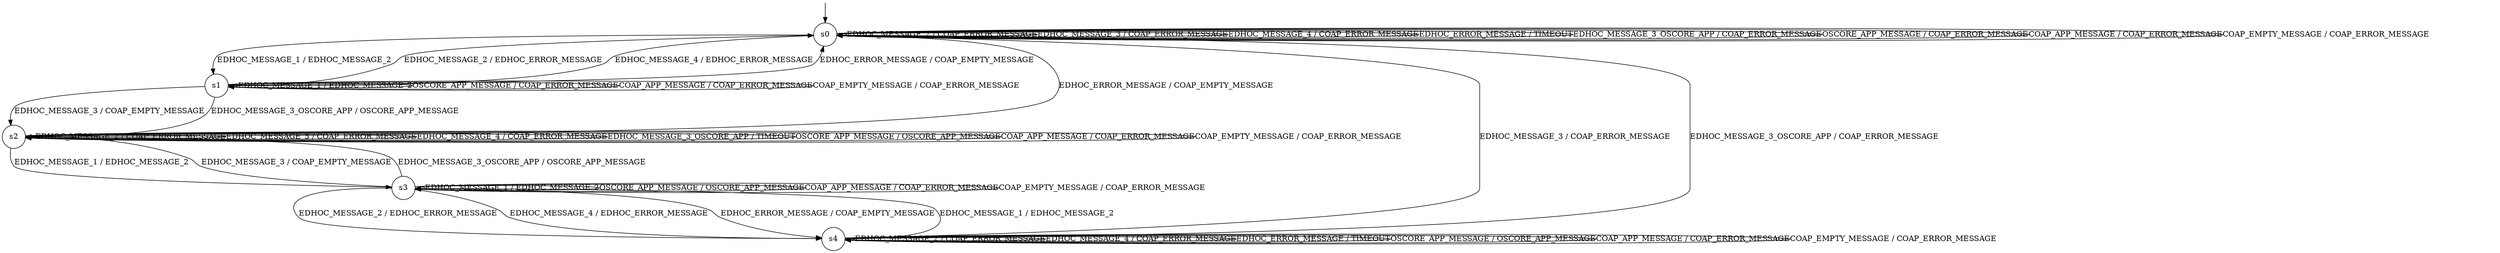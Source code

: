 digraph g {

	s0 [shape="circle" label="s0"];
	s1 [shape="circle" label="s1"];
	s2 [shape="circle" label="s2"];
	s3 [shape="circle" label="s3"];
	s4 [shape="circle" label="s4"];
	s0 -> s1 [label="EDHOC_MESSAGE_1 / EDHOC_MESSAGE_2"];
	s0 -> s0 [label="EDHOC_MESSAGE_2 / COAP_ERROR_MESSAGE"];
	s0 -> s0 [label="EDHOC_MESSAGE_3 / COAP_ERROR_MESSAGE"];
	s0 -> s0 [label="EDHOC_MESSAGE_4 / COAP_ERROR_MESSAGE"];
	s0 -> s0 [label="EDHOC_ERROR_MESSAGE / TIMEOUT"];
	s0 -> s0 [label="EDHOC_MESSAGE_3_OSCORE_APP / COAP_ERROR_MESSAGE"];
	s0 -> s0 [label="OSCORE_APP_MESSAGE / COAP_ERROR_MESSAGE"];
	s0 -> s0 [label="COAP_APP_MESSAGE / COAP_ERROR_MESSAGE"];
	s0 -> s0 [label="COAP_EMPTY_MESSAGE / COAP_ERROR_MESSAGE"];
	s1 -> s1 [label="EDHOC_MESSAGE_1 / EDHOC_MESSAGE_2"];
	s1 -> s0 [label="EDHOC_MESSAGE_2 / EDHOC_ERROR_MESSAGE"];
	s1 -> s2 [label="EDHOC_MESSAGE_3 / COAP_EMPTY_MESSAGE"];
	s1 -> s0 [label="EDHOC_MESSAGE_4 / EDHOC_ERROR_MESSAGE"];
	s1 -> s0 [label="EDHOC_ERROR_MESSAGE / COAP_EMPTY_MESSAGE"];
	s1 -> s2 [label="EDHOC_MESSAGE_3_OSCORE_APP / OSCORE_APP_MESSAGE"];
	s1 -> s1 [label="OSCORE_APP_MESSAGE / COAP_ERROR_MESSAGE"];
	s1 -> s1 [label="COAP_APP_MESSAGE / COAP_ERROR_MESSAGE"];
	s1 -> s1 [label="COAP_EMPTY_MESSAGE / COAP_ERROR_MESSAGE"];
	s2 -> s3 [label="EDHOC_MESSAGE_1 / EDHOC_MESSAGE_2"];
	s2 -> s2 [label="EDHOC_MESSAGE_2 / COAP_ERROR_MESSAGE"];
	s2 -> s2 [label="EDHOC_MESSAGE_3 / COAP_ERROR_MESSAGE"];
	s2 -> s2 [label="EDHOC_MESSAGE_4 / COAP_ERROR_MESSAGE"];
	s2 -> s0 [label="EDHOC_ERROR_MESSAGE / COAP_EMPTY_MESSAGE"];
	s2 -> s2 [label="EDHOC_MESSAGE_3_OSCORE_APP / TIMEOUT"];
	s2 -> s2 [label="OSCORE_APP_MESSAGE / OSCORE_APP_MESSAGE"];
	s2 -> s2 [label="COAP_APP_MESSAGE / COAP_ERROR_MESSAGE"];
	s2 -> s2 [label="COAP_EMPTY_MESSAGE / COAP_ERROR_MESSAGE"];
	s3 -> s3 [label="EDHOC_MESSAGE_1 / EDHOC_MESSAGE_2"];
	s3 -> s4 [label="EDHOC_MESSAGE_2 / EDHOC_ERROR_MESSAGE"];
	s3 -> s2 [label="EDHOC_MESSAGE_3 / COAP_EMPTY_MESSAGE"];
	s3 -> s4 [label="EDHOC_MESSAGE_4 / EDHOC_ERROR_MESSAGE"];
	s3 -> s4 [label="EDHOC_ERROR_MESSAGE / COAP_EMPTY_MESSAGE"];
	s3 -> s2 [label="EDHOC_MESSAGE_3_OSCORE_APP / OSCORE_APP_MESSAGE"];
	s3 -> s3 [label="OSCORE_APP_MESSAGE / OSCORE_APP_MESSAGE"];
	s3 -> s3 [label="COAP_APP_MESSAGE / COAP_ERROR_MESSAGE"];
	s3 -> s3 [label="COAP_EMPTY_MESSAGE / COAP_ERROR_MESSAGE"];
	s4 -> s3 [label="EDHOC_MESSAGE_1 / EDHOC_MESSAGE_2"];
	s4 -> s4 [label="EDHOC_MESSAGE_2 / COAP_ERROR_MESSAGE"];
	s4 -> s0 [label="EDHOC_MESSAGE_3 / COAP_ERROR_MESSAGE"];
	s4 -> s4 [label="EDHOC_MESSAGE_4 / COAP_ERROR_MESSAGE"];
	s4 -> s4 [label="EDHOC_ERROR_MESSAGE / TIMEOUT"];
	s4 -> s0 [label="EDHOC_MESSAGE_3_OSCORE_APP / COAP_ERROR_MESSAGE"];
	s4 -> s4 [label="OSCORE_APP_MESSAGE / OSCORE_APP_MESSAGE"];
	s4 -> s4 [label="COAP_APP_MESSAGE / COAP_ERROR_MESSAGE"];
	s4 -> s4 [label="COAP_EMPTY_MESSAGE / COAP_ERROR_MESSAGE"];

__start0 [label="" shape="none" width="0" height="0"];
__start0 -> s0;

}
